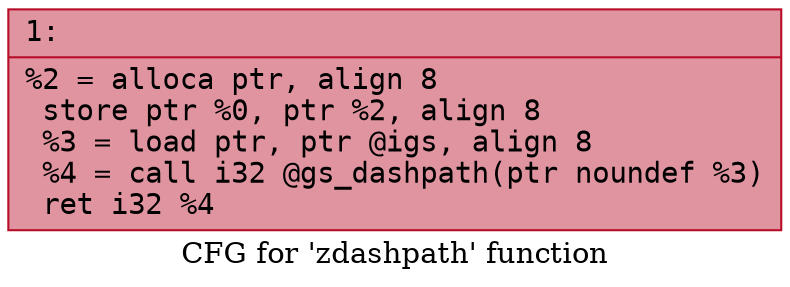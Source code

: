 digraph "CFG for 'zdashpath' function" {
	label="CFG for 'zdashpath' function";

	Node0x600002d6a800 [shape=record,color="#b70d28ff", style=filled, fillcolor="#b70d2870" fontname="Courier",label="{1:\l|  %2 = alloca ptr, align 8\l  store ptr %0, ptr %2, align 8\l  %3 = load ptr, ptr @igs, align 8\l  %4 = call i32 @gs_dashpath(ptr noundef %3)\l  ret i32 %4\l}"];
}
